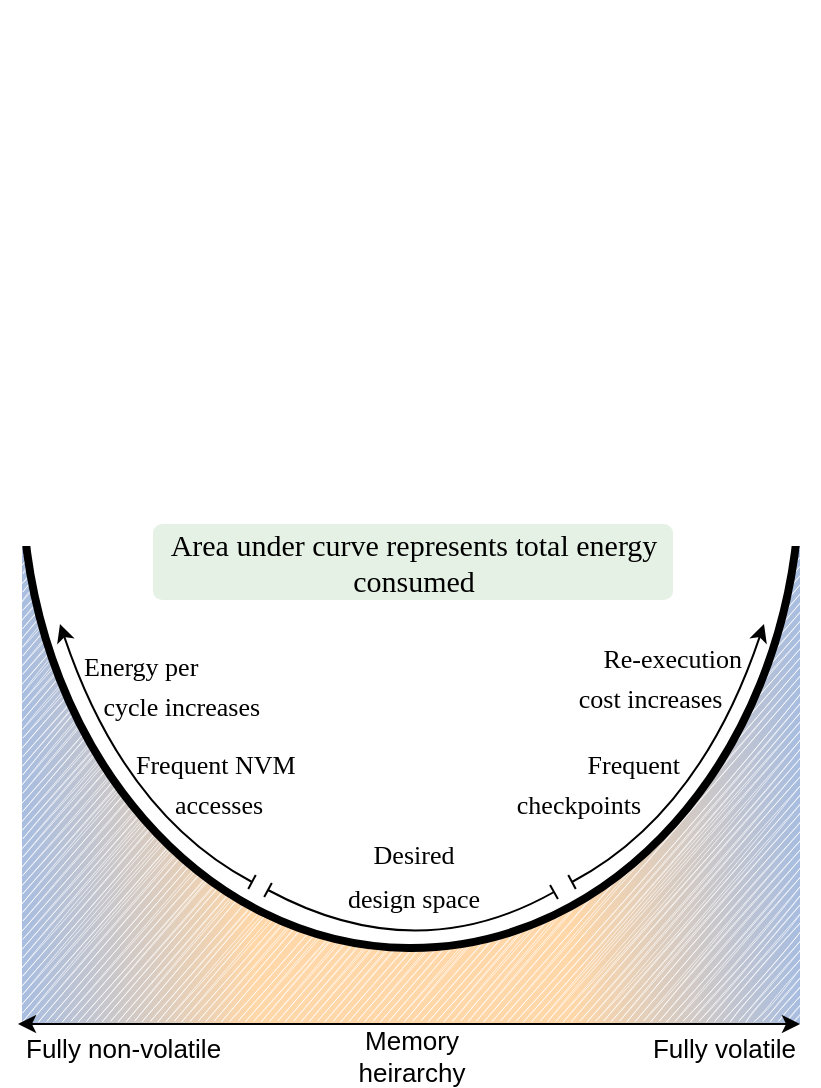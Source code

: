 <mxfile version="20.2.3" type="device"><diagram id="PtCEYL08sMLpnv_8VfrL" name="Page-1"><mxGraphModel dx="1422" dy="900" grid="1" gridSize="10" guides="1" tooltips="1" connect="1" arrows="1" fold="1" page="1" pageScale="1" pageWidth="850" pageHeight="1100" math="0" shadow="0"><root><mxCell id="0"/><mxCell id="1" parent="0"/><mxCell id="PKVwTQg4ladtnffJj3QP-6" value="" style="rounded=0;whiteSpace=wrap;html=1;sketch=0;fillStyle=solid;fontFamily=Linux Biolinum;fontSource=https%3A%2F%2Ffonts.googleapis.com%2Fcss%3Ffamily%3DLinux%2BBiolinum;fontSize=18;strokeColor=none;strokeWidth=1;fillColor=#FFD7A8;gradientColor=none;gradientDirection=radial;" parent="1" vertex="1"><mxGeometry x="366" y="500" width="159" height="60" as="geometry"/></mxCell><mxCell id="PKVwTQg4ladtnffJj3QP-9" value="" style="rounded=0;whiteSpace=wrap;html=1;labelBorderColor=#FFB570;sketch=0;fillStyle=hachure;fontSize=13;fillColor=#FFD7A8;gradientColor=#A8BDE0;gradientDirection=west;portConstraint=none;labelPadding=0;backgroundOutline=0;rotation=-180;strokeColor=none;" parent="1" vertex="1"><mxGeometry x="525" y="290" width="114" height="270" as="geometry"/></mxCell><mxCell id="PKVwTQg4ladtnffJj3QP-10" value="" style="rounded=0;whiteSpace=wrap;html=1;labelBorderColor=#FFB570;sketch=0;fillStyle=hachure;fontSize=13;fillColor=#FFD7A8;gradientColor=#A8BDE0;gradientDirection=west;portConstraint=none;labelPadding=0;backgroundOutline=0;rotation=-180;strokeColor=none;direction=west;" parent="1" vertex="1"><mxGeometry x="250" y="290" width="116" height="270" as="geometry"/></mxCell><mxCell id="Le4-GfOD2l4DCD0Vjv-3-12" value="" style="verticalLabelPosition=bottom;verticalAlign=top;html=1;shape=mxgraph.basic.rect;fillColor2=none;strokeWidth=0.7;size=20;indent=5;fontFamily=Linux Biolinum;fontSource=https%3A%2F%2Ffonts.googleapis.com%2Fcss%3Ffamily%3DLinux%2BBiolinum;fontSize=18;sketch=1;fillStyle=hachure;gradientDirection=radial;fillColor=#FFFFFF;strokeColor=none;gradientColor=none;perimeterSpacing=0;" parent="1" vertex="1"><mxGeometry x="250" y="321" width="389" height="237" as="geometry"/></mxCell><mxCell id="Le4-GfOD2l4DCD0Vjv-3-9" value="" style="verticalLabelPosition=bottom;verticalAlign=top;html=1;shape=mxgraph.basic.pie;startAngle=0.262;endAngle=0.74;fontFamily=Linux Biolinum;fontSource=https%3A%2F%2Ffonts.googleapis.com%2Fcss%3Ffamily%3DLinux%2BBiolinum;fontSize=18;strokeColor=default;strokeWidth=4;movable=0;resizable=0;rotatable=0;deletable=0;editable=0;connectable=0;" parent="1" vertex="1"><mxGeometry x="250" y="50" width="389" height="472" as="geometry"/></mxCell><mxCell id="Le4-GfOD2l4DCD0Vjv-3-1" value="" style="endArrow=classic;startArrow=classic;html=1;rounded=0;" parent="1" edge="1"><mxGeometry width="50" height="50" relative="1" as="geometry"><mxPoint x="248" y="560" as="sourcePoint"/><mxPoint x="639" y="560" as="targetPoint"/></mxGeometry></mxCell><mxCell id="Le4-GfOD2l4DCD0Vjv-3-2" value="&lt;font style=&quot;font-size: 13px;&quot;&gt;Fully non-volatile&lt;/font&gt;" style="text;html=1;strokeColor=none;fillColor=none;align=left;verticalAlign=middle;whiteSpace=wrap;rounded=0;" parent="1" vertex="1"><mxGeometry x="250" y="560" width="102" height="23" as="geometry"/></mxCell><mxCell id="Le4-GfOD2l4DCD0Vjv-3-3" value="&lt;font style=&quot;font-size: 13px;&quot;&gt;Fully volatile&lt;/font&gt;" style="text;html=1;strokeColor=none;fillColor=none;align=right;verticalAlign=middle;whiteSpace=wrap;rounded=0;" parent="1" vertex="1"><mxGeometry x="522" y="560" width="117" height="23" as="geometry"/></mxCell><mxCell id="Le4-GfOD2l4DCD0Vjv-3-10" value="" style="verticalLabelPosition=bottom;verticalAlign=top;html=1;shape=mxgraph.basic.rect;fillColor2=none;strokeWidth=1;size=20;indent=5;fontFamily=Linux Biolinum;fontSource=https%3A%2F%2Ffonts.googleapis.com%2Fcss%3Ffamily%3DLinux%2BBiolinum;fontSize=18;strokeColor=none;" parent="1" vertex="1"><mxGeometry x="247" y="280" width="395" height="41" as="geometry"/></mxCell><mxCell id="Le4-GfOD2l4DCD0Vjv-3-23" value="&lt;font style=&quot;font-size: 13px;&quot;&gt;Re-execution&lt;br&gt;cost increases&amp;nbsp; &amp;nbsp;&lt;/font&gt;" style="text;html=1;strokeColor=none;fillColor=none;align=right;verticalAlign=middle;whiteSpace=wrap;rounded=0;sketch=0;fillStyle=zigzag;fontFamily=Linux Biolinum;fontSource=https%3A%2F%2Ffonts.googleapis.com%2Fcss%3Ffamily%3DLinux%2BBiolinum;fontSize=16;" parent="1" vertex="1"><mxGeometry x="502" y="370" width="110" height="32" as="geometry"/></mxCell><mxCell id="Le4-GfOD2l4DCD0Vjv-3-24" value="" style="endArrow=baseDash;html=1;fontFamily=Linux Biolinum;fontSource=https%3A%2F%2Ffonts.googleapis.com%2Fcss%3Ffamily%3DLinux%2BBiolinum;fontSize=16;strokeWidth=1;sketch=0;endFill=0;startArrow=classic;startFill=1;curved=1;" parent="1" edge="1"><mxGeometry width="50" height="50" relative="1" as="geometry"><mxPoint x="269" y="360" as="sourcePoint"/><mxPoint x="365" y="489" as="targetPoint"/><Array as="points"><mxPoint x="301" y="455"/></Array></mxGeometry></mxCell><mxCell id="Le4-GfOD2l4DCD0Vjv-3-25" value="&lt;font style=&quot;font-size: 13px; line-height: 1.2;&quot;&gt;Energy per&lt;br&gt;&amp;nbsp; &amp;nbsp;cycle increases&lt;/font&gt;" style="text;html=1;strokeColor=none;fillColor=none;align=left;verticalAlign=middle;whiteSpace=wrap;rounded=0;sketch=0;fillStyle=zigzag;fontFamily=Linux Biolinum;fontSource=https%3A%2F%2Ffonts.googleapis.com%2Fcss%3Ffamily%3DLinux%2BBiolinum;fontSize=16;spacingTop=0;labelBorderColor=none;horizontal=1;" parent="1" vertex="1"><mxGeometry x="279" y="370" width="100" height="39" as="geometry"/></mxCell><mxCell id="Le4-GfOD2l4DCD0Vjv-3-17" value="&lt;font style=&quot;font-size: 13px;&quot;&gt;Desired design space&lt;/font&gt;" style="text;html=1;strokeColor=none;fillColor=none;align=center;verticalAlign=middle;whiteSpace=wrap;rounded=0;sketch=0;fillStyle=zigzag;fontFamily=Linux Biolinum;fontSource=https%3A%2F%2Ffonts.googleapis.com%2Fcss%3Ffamily%3DLinux%2BBiolinum;fontSize=18;opacity=50;glass=0;" parent="1" vertex="1"><mxGeometry x="406.75" y="470" width="77.5" height="30" as="geometry"/></mxCell><mxCell id="PKVwTQg4ladtnffJj3QP-2" value="" style="endArrow=baseDash;html=1;fontFamily=Linux Biolinum;fontSource=https%3A%2F%2Ffonts.googleapis.com%2Fcss%3Ffamily%3DLinux%2BBiolinum;fontSize=16;strokeWidth=1;sketch=0;endFill=0;startArrow=classic;startFill=1;curved=1;" parent="1" edge="1"><mxGeometry width="50" height="50" relative="1" as="geometry"><mxPoint x="621" y="360" as="sourcePoint"/><mxPoint x="525" y="489" as="targetPoint"/><Array as="points"><mxPoint x="589" y="455"/></Array></mxGeometry></mxCell><mxCell id="Le4-GfOD2l4DCD0Vjv-3-5" value="&lt;font style=&quot;font-size: 15px;&quot;&gt;Area under curve represents total energy consumed&lt;/font&gt;" style="text;html=1;strokeColor=none;fillColor=#D5E8D4;align=center;verticalAlign=middle;whiteSpace=wrap;rounded=1;fontFamily=Linux Biolinum;fontSource=https%3A%2F%2Ffonts.googleapis.com%2Fcss%3Ffamily%3DLinux%2BBiolinum;arcSize=12;imageHeight=24;labelBorderColor=none;opacity=60;" parent="1" vertex="1"><mxGeometry x="315.5" y="310" width="260" height="38" as="geometry"/></mxCell><mxCell id="PKVwTQg4ladtnffJj3QP-4" value="&lt;span style=&quot;font-size: 13px;&quot;&gt;Frequent NVM&amp;nbsp; &amp;nbsp; &amp;nbsp; &amp;nbsp; &amp;nbsp; &amp;nbsp; &amp;nbsp; accesses&lt;/span&gt;" style="text;html=1;strokeColor=none;fillColor=none;align=left;verticalAlign=middle;whiteSpace=wrap;rounded=0;sketch=0;fillStyle=zigzag;fontFamily=Linux Biolinum;fontSource=https%3A%2F%2Ffonts.googleapis.com%2Fcss%3Ffamily%3DLinux%2BBiolinum;fontSize=16;" parent="1" vertex="1"><mxGeometry x="305" y="419.5" width="107" height="39" as="geometry"/></mxCell><mxCell id="PKVwTQg4ladtnffJj3QP-5" value="&lt;span style=&quot;font-size: 13px;&quot;&gt;Frequent checkpoints&amp;nbsp; &amp;nbsp; &amp;nbsp;&amp;nbsp;&lt;/span&gt;" style="text;html=1;strokeColor=none;fillColor=none;align=right;verticalAlign=middle;whiteSpace=wrap;rounded=0;sketch=0;fillStyle=zigzag;fontFamily=Linux Biolinum;fontSource=https%3A%2F%2Ffonts.googleapis.com%2Fcss%3Ffamily%3DLinux%2BBiolinum;fontSize=16;" parent="1" vertex="1"><mxGeometry x="484.25" y="423" width="97" height="32" as="geometry"/></mxCell><mxCell id="PKVwTQg4ladtnffJj3QP-14" value="" style="endArrow=baseDash;html=1;fontSize=13;curved=1;startArrow=baseDash;startFill=0;endFill=0;" parent="1" edge="1"><mxGeometry width="50" height="50" relative="1" as="geometry"><mxPoint x="373" y="493" as="sourcePoint"/><mxPoint x="516" y="494" as="targetPoint"/><Array as="points"><mxPoint x="447" y="533"/></Array></mxGeometry></mxCell><mxCell id="PKVwTQg4ladtnffJj3QP-15" value="&lt;font style=&quot;font-size: 13px;&quot;&gt;Memory heirarchy&lt;/font&gt;" style="text;html=1;strokeColor=none;fillColor=none;align=center;verticalAlign=middle;whiteSpace=wrap;rounded=0;" parent="1" vertex="1"><mxGeometry x="411.5" y="564" width="66" height="23" as="geometry"/></mxCell></root></mxGraphModel></diagram></mxfile>